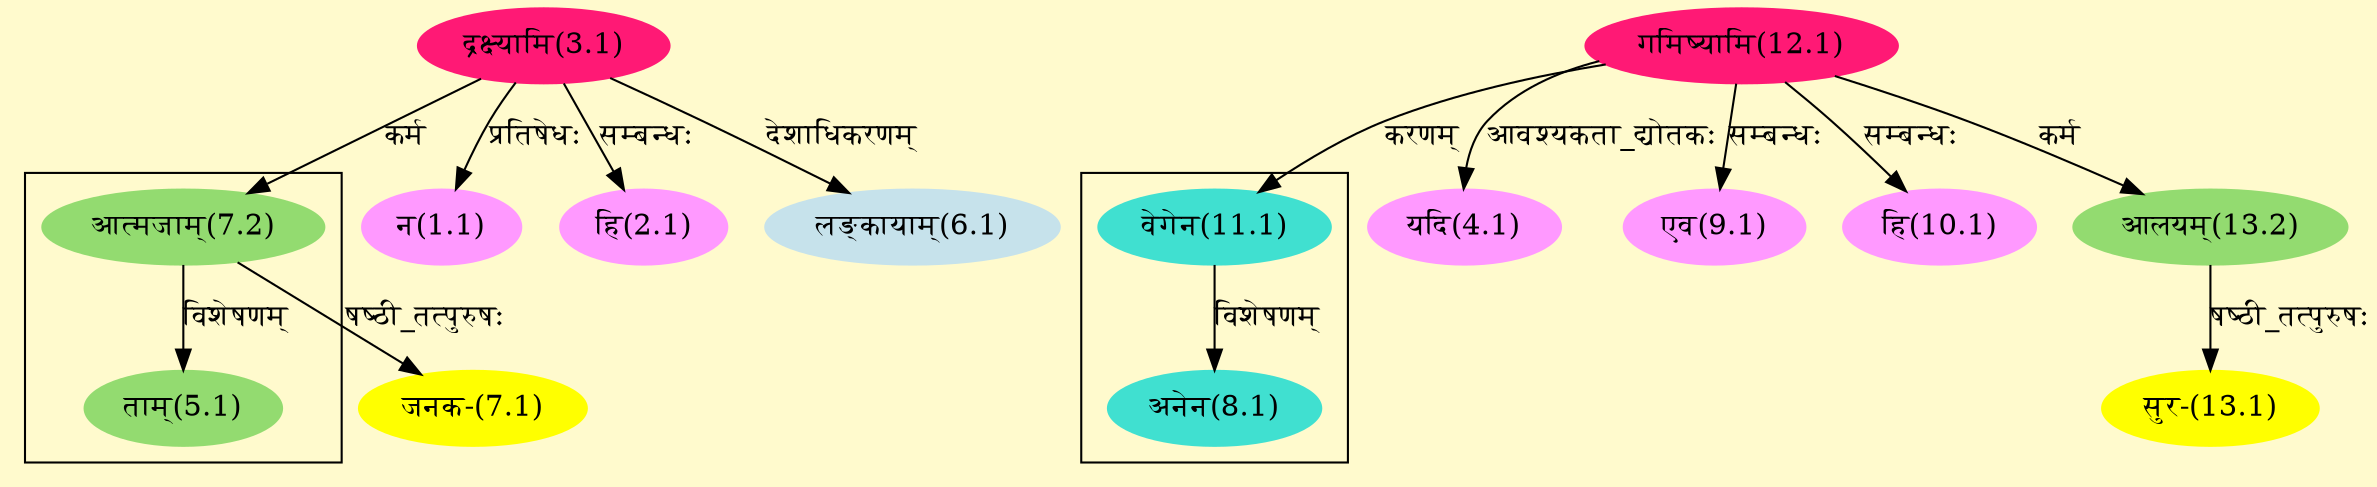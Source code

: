 digraph G{
rankdir=BT;
 compound=true;
 bgcolor="lemonchiffon1";

subgraph cluster_1{
Node5_1 [style=filled, color="#93DB70" label = "ताम्(5.1)"]
Node7_2 [style=filled, color="#93DB70" label = "आत्मजाम्(7.2)"]

}

subgraph cluster_2{
Node8_1 [style=filled, color="#40E0D0" label = "अनेन(8.1)"]
Node11_1 [style=filled, color="#40E0D0" label = "वेगेन(11.1)"]

}
Node1_1 [style=filled, color="#FF99FF" label = "न(1.1)"]
Node3_1 [style=filled, color="#FF1975" label = "द्रक्ष्यामि(3.1)"]
Node2_1 [style=filled, color="#FF99FF" label = "हि(2.1)"]
Node [style=filled, color="" label = "()"]
Node4_1 [style=filled, color="#FF99FF" label = "यदि(4.1)"]
Node12_1 [style=filled, color="#FF1975" label = "गमिष्यामि(12.1)"]
Node6_1 [style=filled, color="#C6E2EB" label = "लङ्कायाम्(6.1)"]
Node7_1 [style=filled, color="#FFFF00" label = "जनक-(7.1)"]
Node7_2 [style=filled, color="#93DB70" label = "आत्मजाम्(7.2)"]
Node9_1 [style=filled, color="#FF99FF" label = "एव(9.1)"]
Node10_1 [style=filled, color="#FF99FF" label = "हि(10.1)"]
Node11_1 [style=filled, color="#40E0D0" label = "वेगेन(11.1)"]
Node13_1 [style=filled, color="#FFFF00" label = "सुर-(13.1)"]
Node13_2 [style=filled, color="#93DB70" label = "आलयम्(13.2)"]
/* Start of Relations section */

Node1_1 -> Node3_1 [  label="प्रतिषेधः"  dir="back" ]
Node2_1 -> Node3_1 [  label="सम्बन्धः"  dir="back" ]
Node4_1 -> Node12_1 [  label="आवश्यकता_द्योतकः"  dir="back" ]
Node5_1 -> Node7_2 [  label="विशेषणम्"  dir="back" ]
Node6_1 -> Node3_1 [  label="देशाधिकरणम्"  dir="back" ]
Node7_1 -> Node7_2 [  label="षष्ठी_तत्पुरुषः"  dir="back" ]
Node7_2 -> Node3_1 [  label="कर्म"  dir="back" ]
Node8_1 -> Node11_1 [  label="विशेषणम्"  dir="back" ]
Node9_1 -> Node12_1 [  label="सम्बन्धः"  dir="back" ]
Node10_1 -> Node12_1 [  label="सम्बन्धः"  dir="back" ]
Node11_1 -> Node12_1 [  label="करणम्"  dir="back" ]
Node13_1 -> Node13_2 [  label="षष्ठी_तत्पुरुषः"  dir="back" ]
Node13_2 -> Node12_1 [  label="कर्म"  dir="back" ]
}
